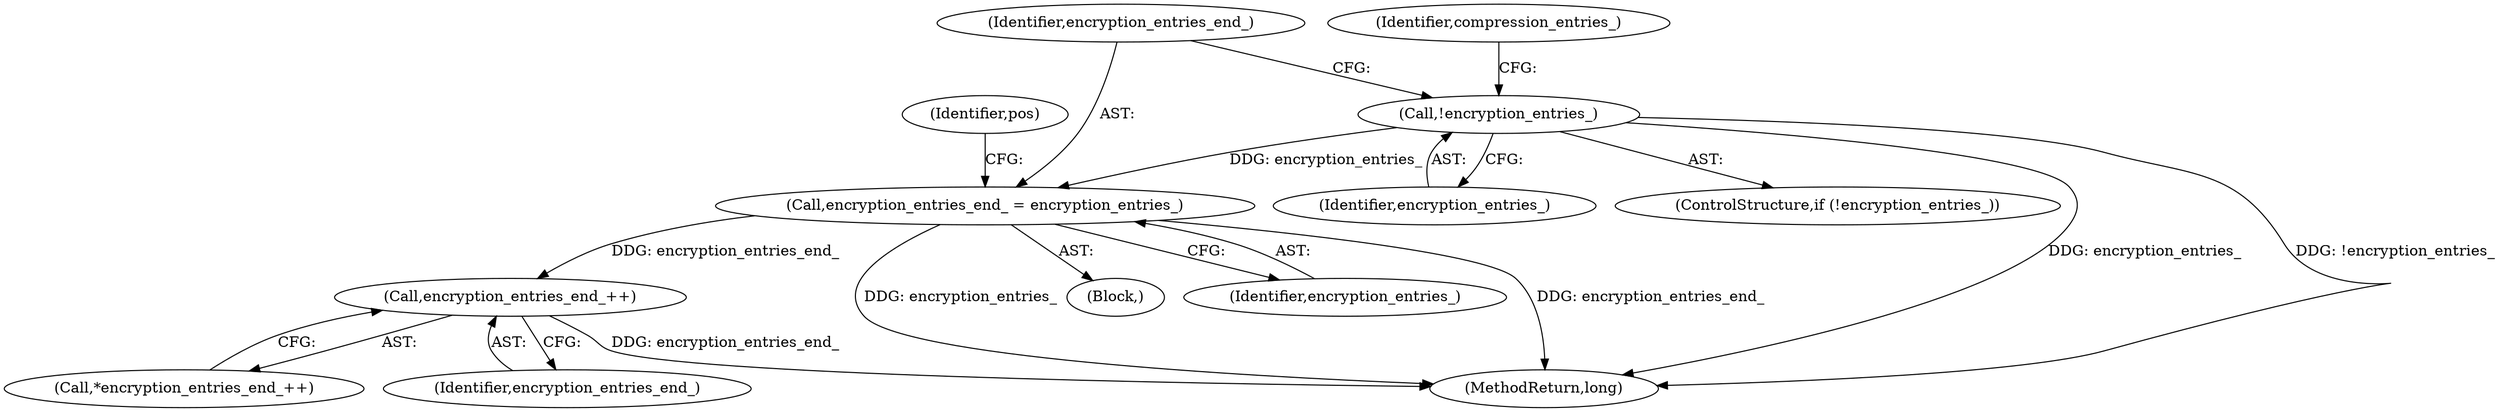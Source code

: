 digraph "0_Android_04839626ed859623901ebd3a5fd483982186b59d_181@API" {
"1000203" [label="(Call,!encryption_entries_)"];
"1000211" [label="(Call,encryption_entries_end_ = encryption_entries_)"];
"1000346" [label="(Call,encryption_entries_end_++)"];
"1000211" [label="(Call,encryption_entries_end_ = encryption_entries_)"];
"1000201" [label="(Block,)"];
"1000215" [label="(Identifier,pos)"];
"1000207" [label="(Identifier,compression_entries_)"];
"1000204" [label="(Identifier,encryption_entries_)"];
"1000213" [label="(Identifier,encryption_entries_)"];
"1000345" [label="(Call,*encryption_entries_end_++)"];
"1000362" [label="(MethodReturn,long)"];
"1000202" [label="(ControlStructure,if (!encryption_entries_))"];
"1000347" [label="(Identifier,encryption_entries_end_)"];
"1000203" [label="(Call,!encryption_entries_)"];
"1000212" [label="(Identifier,encryption_entries_end_)"];
"1000346" [label="(Call,encryption_entries_end_++)"];
"1000203" -> "1000202"  [label="AST: "];
"1000203" -> "1000204"  [label="CFG: "];
"1000204" -> "1000203"  [label="AST: "];
"1000207" -> "1000203"  [label="CFG: "];
"1000212" -> "1000203"  [label="CFG: "];
"1000203" -> "1000362"  [label="DDG: !encryption_entries_"];
"1000203" -> "1000362"  [label="DDG: encryption_entries_"];
"1000203" -> "1000211"  [label="DDG: encryption_entries_"];
"1000211" -> "1000201"  [label="AST: "];
"1000211" -> "1000213"  [label="CFG: "];
"1000212" -> "1000211"  [label="AST: "];
"1000213" -> "1000211"  [label="AST: "];
"1000215" -> "1000211"  [label="CFG: "];
"1000211" -> "1000362"  [label="DDG: encryption_entries_end_"];
"1000211" -> "1000362"  [label="DDG: encryption_entries_"];
"1000211" -> "1000346"  [label="DDG: encryption_entries_end_"];
"1000346" -> "1000345"  [label="AST: "];
"1000346" -> "1000347"  [label="CFG: "];
"1000347" -> "1000346"  [label="AST: "];
"1000345" -> "1000346"  [label="CFG: "];
"1000346" -> "1000362"  [label="DDG: encryption_entries_end_"];
}
